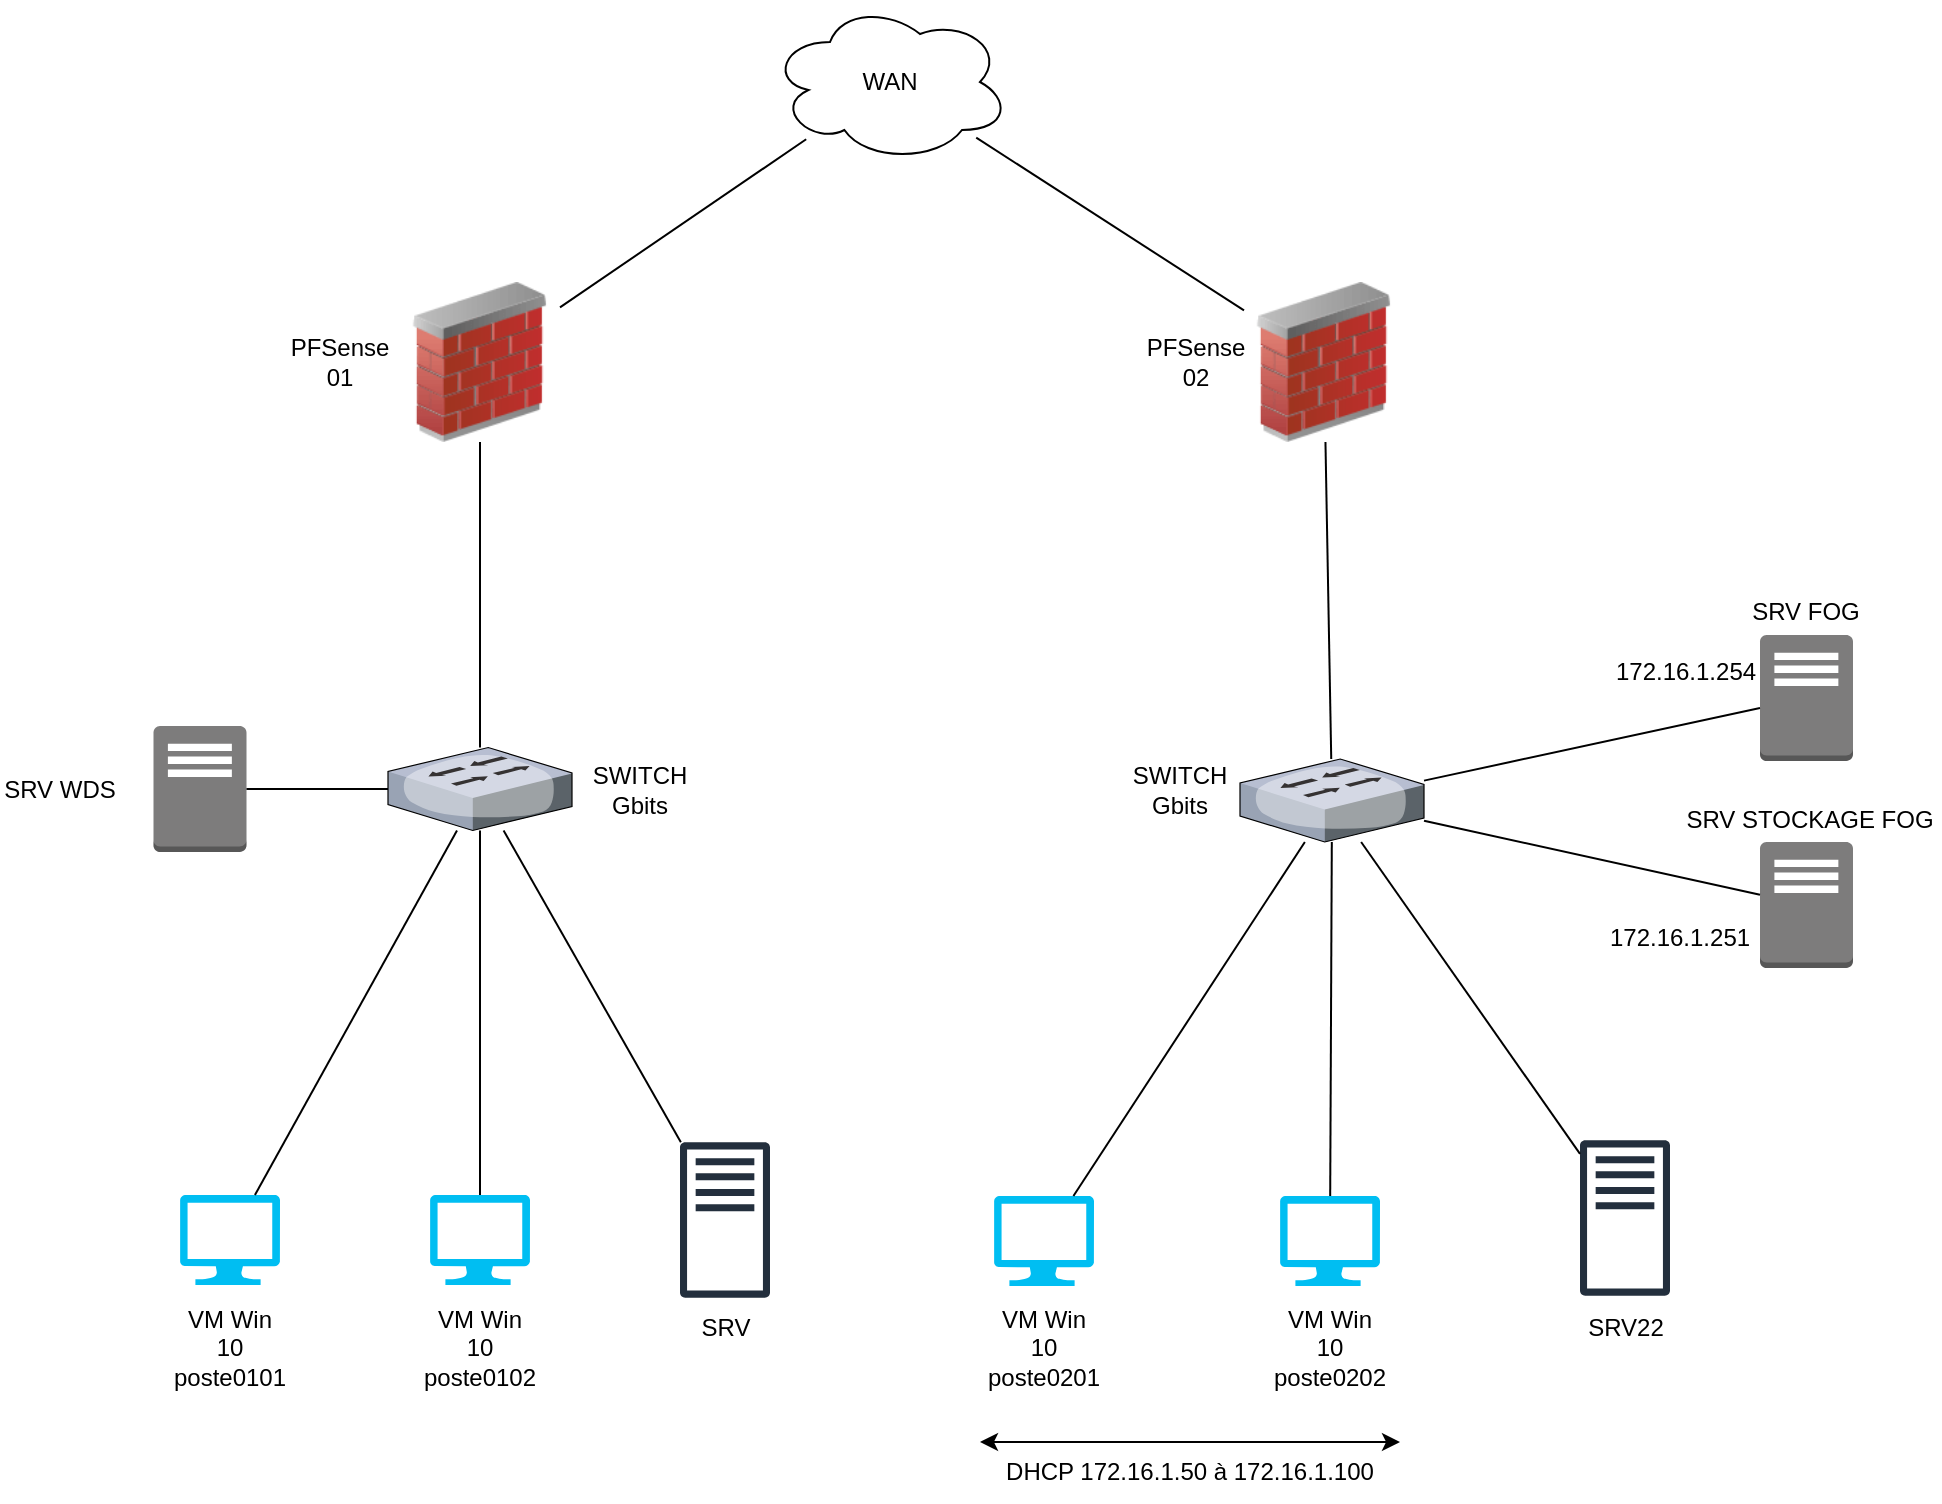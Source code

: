<mxfile version="20.3.0" type="device"><diagram id="wQ1317UZtiNp-N38H1QR" name="Page-1"><mxGraphModel dx="1038" dy="649" grid="1" gridSize="10" guides="1" tooltips="1" connect="1" arrows="1" fold="1" page="1" pageScale="1" pageWidth="1169" pageHeight="827" math="0" shadow="0"><root><mxCell id="0"/><mxCell id="1" parent="0"/><mxCell id="gx0WBs3fYvJM53js56fp-1" value="" style="ellipse;shape=cloud;whiteSpace=wrap;html=1;" vertex="1" parent="1"><mxGeometry x="385" y="20" width="120" height="80" as="geometry"/></mxCell><mxCell id="gx0WBs3fYvJM53js56fp-2" value="" style="image;html=1;image=img/lib/clip_art/networking/Firewall_02_128x128.png" vertex="1" parent="1"><mxGeometry x="200" y="160" width="80" height="80" as="geometry"/></mxCell><mxCell id="gx0WBs3fYvJM53js56fp-3" value="" style="verticalLabelPosition=bottom;sketch=0;aspect=fixed;html=1;verticalAlign=top;strokeColor=none;align=center;outlineConnect=0;shape=mxgraph.citrix.switch;" vertex="1" parent="1"><mxGeometry x="194" y="392.75" width="92" height="41.5" as="geometry"/></mxCell><mxCell id="gx0WBs3fYvJM53js56fp-4" value="" style="image;html=1;image=img/lib/clip_art/networking/Firewall_02_128x128.png" vertex="1" parent="1"><mxGeometry x="622" y="160" width="80" height="80" as="geometry"/></mxCell><mxCell id="gx0WBs3fYvJM53js56fp-5" value="" style="verticalLabelPosition=bottom;sketch=0;aspect=fixed;html=1;verticalAlign=top;strokeColor=none;align=center;outlineConnect=0;shape=mxgraph.citrix.switch;" vertex="1" parent="1"><mxGeometry x="620" y="398.5" width="92" height="41.5" as="geometry"/></mxCell><mxCell id="gx0WBs3fYvJM53js56fp-6" value="" style="outlineConnect=0;dashed=0;verticalLabelPosition=bottom;verticalAlign=top;align=center;html=1;shape=mxgraph.aws3.traditional_server;fillColor=#7D7C7C;gradientColor=none;" vertex="1" parent="1"><mxGeometry x="76.75" y="382" width="46.5" height="63" as="geometry"/></mxCell><mxCell id="gx0WBs3fYvJM53js56fp-7" value="" style="outlineConnect=0;dashed=0;verticalLabelPosition=bottom;verticalAlign=top;align=center;html=1;shape=mxgraph.aws3.traditional_server;fillColor=#7D7C7C;gradientColor=none;" vertex="1" parent="1"><mxGeometry x="880" y="336.5" width="46.5" height="63" as="geometry"/></mxCell><mxCell id="gx0WBs3fYvJM53js56fp-8" value="" style="sketch=0;outlineConnect=0;fontColor=#232F3E;gradientColor=none;fillColor=#232F3D;strokeColor=none;dashed=0;verticalLabelPosition=bottom;verticalAlign=top;align=center;html=1;fontSize=12;fontStyle=0;aspect=fixed;pointerEvents=1;shape=mxgraph.aws4.traditional_server;" vertex="1" parent="1"><mxGeometry x="340" y="590" width="45" height="78" as="geometry"/></mxCell><mxCell id="gx0WBs3fYvJM53js56fp-9" value="" style="verticalLabelPosition=bottom;html=1;verticalAlign=top;align=center;strokeColor=none;fillColor=#00BEF2;shape=mxgraph.azure.computer;pointerEvents=1;" vertex="1" parent="1"><mxGeometry x="90" y="616.5" width="50" height="45" as="geometry"/></mxCell><mxCell id="gx0WBs3fYvJM53js56fp-10" value="" style="verticalLabelPosition=bottom;html=1;verticalAlign=top;align=center;strokeColor=none;fillColor=#00BEF2;shape=mxgraph.azure.computer;pointerEvents=1;" vertex="1" parent="1"><mxGeometry x="215" y="616.5" width="50" height="45" as="geometry"/></mxCell><mxCell id="gx0WBs3fYvJM53js56fp-11" value="" style="verticalLabelPosition=bottom;html=1;verticalAlign=top;align=center;strokeColor=none;fillColor=#00BEF2;shape=mxgraph.azure.computer;pointerEvents=1;" vertex="1" parent="1"><mxGeometry x="497" y="617" width="50" height="45" as="geometry"/></mxCell><mxCell id="gx0WBs3fYvJM53js56fp-12" value="" style="endArrow=none;html=1;rounded=0;" edge="1" parent="1" source="gx0WBs3fYvJM53js56fp-2" target="gx0WBs3fYvJM53js56fp-1"><mxGeometry width="50" height="50" relative="1" as="geometry"><mxPoint x="500" y="560" as="sourcePoint"/><mxPoint x="550" y="510" as="targetPoint"/></mxGeometry></mxCell><mxCell id="gx0WBs3fYvJM53js56fp-13" value="" style="endArrow=none;html=1;rounded=0;" edge="1" parent="1" source="gx0WBs3fYvJM53js56fp-4" target="gx0WBs3fYvJM53js56fp-1"><mxGeometry width="50" height="50" relative="1" as="geometry"><mxPoint x="500" y="360" as="sourcePoint"/><mxPoint x="550" y="310" as="targetPoint"/></mxGeometry></mxCell><mxCell id="gx0WBs3fYvJM53js56fp-14" value="" style="endArrow=none;html=1;rounded=0;" edge="1" parent="1" source="gx0WBs3fYvJM53js56fp-5" target="gx0WBs3fYvJM53js56fp-4"><mxGeometry width="50" height="50" relative="1" as="geometry"><mxPoint x="500" y="360" as="sourcePoint"/><mxPoint x="550" y="310" as="targetPoint"/></mxGeometry></mxCell><mxCell id="gx0WBs3fYvJM53js56fp-15" value="" style="endArrow=none;html=1;rounded=0;" edge="1" parent="1" source="gx0WBs3fYvJM53js56fp-2" target="gx0WBs3fYvJM53js56fp-3"><mxGeometry width="50" height="50" relative="1" as="geometry"><mxPoint x="500" y="360" as="sourcePoint"/><mxPoint x="290" y="290" as="targetPoint"/></mxGeometry></mxCell><mxCell id="gx0WBs3fYvJM53js56fp-16" value="" style="endArrow=none;html=1;rounded=0;" edge="1" parent="1" source="gx0WBs3fYvJM53js56fp-5" target="gx0WBs3fYvJM53js56fp-7"><mxGeometry width="50" height="50" relative="1" as="geometry"><mxPoint x="610" y="420" as="sourcePoint"/><mxPoint x="550" y="310" as="targetPoint"/></mxGeometry></mxCell><mxCell id="gx0WBs3fYvJM53js56fp-17" value="" style="endArrow=none;html=1;rounded=0;" edge="1" parent="1" source="gx0WBs3fYvJM53js56fp-6" target="gx0WBs3fYvJM53js56fp-3"><mxGeometry width="50" height="50" relative="1" as="geometry"><mxPoint x="320" y="400" as="sourcePoint"/><mxPoint x="410" y="400" as="targetPoint"/></mxGeometry></mxCell><mxCell id="gx0WBs3fYvJM53js56fp-18" value="" style="endArrow=none;html=1;rounded=0;" edge="1" parent="1" source="gx0WBs3fYvJM53js56fp-11" target="gx0WBs3fYvJM53js56fp-5"><mxGeometry width="50" height="50" relative="1" as="geometry"><mxPoint x="500" y="560" as="sourcePoint"/><mxPoint x="550" y="510" as="targetPoint"/></mxGeometry></mxCell><mxCell id="gx0WBs3fYvJM53js56fp-19" value="" style="endArrow=none;html=1;rounded=0;" edge="1" parent="1" source="gx0WBs3fYvJM53js56fp-8" target="gx0WBs3fYvJM53js56fp-3"><mxGeometry width="50" height="50" relative="1" as="geometry"><mxPoint x="500" y="560" as="sourcePoint"/><mxPoint x="550" y="510" as="targetPoint"/></mxGeometry></mxCell><mxCell id="gx0WBs3fYvJM53js56fp-20" value="" style="endArrow=none;html=1;rounded=0;" edge="1" parent="1" source="gx0WBs3fYvJM53js56fp-10" target="gx0WBs3fYvJM53js56fp-3"><mxGeometry width="50" height="50" relative="1" as="geometry"><mxPoint x="500" y="560" as="sourcePoint"/><mxPoint x="550" y="510" as="targetPoint"/></mxGeometry></mxCell><mxCell id="gx0WBs3fYvJM53js56fp-21" value="" style="endArrow=none;html=1;rounded=0;" edge="1" parent="1" source="gx0WBs3fYvJM53js56fp-9" target="gx0WBs3fYvJM53js56fp-3"><mxGeometry width="50" height="50" relative="1" as="geometry"><mxPoint x="500" y="560" as="sourcePoint"/><mxPoint x="550" y="510" as="targetPoint"/></mxGeometry></mxCell><mxCell id="gx0WBs3fYvJM53js56fp-22" value="WAN" style="text;html=1;strokeColor=none;fillColor=none;align=center;verticalAlign=middle;whiteSpace=wrap;rounded=0;" vertex="1" parent="1"><mxGeometry x="415" y="45" width="60" height="30" as="geometry"/></mxCell><mxCell id="gx0WBs3fYvJM53js56fp-23" value="PFSense 01" style="text;html=1;strokeColor=none;fillColor=none;align=center;verticalAlign=middle;whiteSpace=wrap;rounded=0;" vertex="1" parent="1"><mxGeometry x="140" y="185" width="60" height="30" as="geometry"/></mxCell><mxCell id="gx0WBs3fYvJM53js56fp-24" value="PFSense 02" style="text;html=1;strokeColor=none;fillColor=none;align=center;verticalAlign=middle;whiteSpace=wrap;rounded=0;" vertex="1" parent="1"><mxGeometry x="568" y="185" width="60" height="30" as="geometry"/></mxCell><mxCell id="gx0WBs3fYvJM53js56fp-25" value="SRV WDS" style="text;html=1;strokeColor=none;fillColor=none;align=center;verticalAlign=middle;whiteSpace=wrap;rounded=0;" vertex="1" parent="1"><mxGeometry y="398.5" width="60" height="30" as="geometry"/></mxCell><mxCell id="gx0WBs3fYvJM53js56fp-26" value="SRV FOG" style="text;html=1;strokeColor=none;fillColor=none;align=center;verticalAlign=middle;whiteSpace=wrap;rounded=0;" vertex="1" parent="1"><mxGeometry x="873.25" y="310" width="60" height="30" as="geometry"/></mxCell><mxCell id="gx0WBs3fYvJM53js56fp-27" value="VM Win 10 poste0101" style="text;html=1;strokeColor=none;fillColor=none;align=center;verticalAlign=middle;whiteSpace=wrap;rounded=0;" vertex="1" parent="1"><mxGeometry x="85" y="678" width="60" height="30" as="geometry"/></mxCell><mxCell id="gx0WBs3fYvJM53js56fp-28" value="VM Win 10 &lt;br&gt;poste0102" style="text;html=1;strokeColor=none;fillColor=none;align=center;verticalAlign=middle;whiteSpace=wrap;rounded=0;" vertex="1" parent="1"><mxGeometry x="210" y="678" width="60" height="30" as="geometry"/></mxCell><mxCell id="gx0WBs3fYvJM53js56fp-29" value="SRV" style="text;html=1;strokeColor=none;fillColor=none;align=center;verticalAlign=middle;whiteSpace=wrap;rounded=0;" vertex="1" parent="1"><mxGeometry x="332.5" y="668" width="60" height="30" as="geometry"/></mxCell><mxCell id="gx0WBs3fYvJM53js56fp-30" value="VM Win 10 poste0201" style="text;html=1;strokeColor=none;fillColor=none;align=center;verticalAlign=middle;whiteSpace=wrap;rounded=0;" vertex="1" parent="1"><mxGeometry x="492" y="678" width="60" height="30" as="geometry"/></mxCell><mxCell id="gx0WBs3fYvJM53js56fp-31" value="" style="verticalLabelPosition=bottom;html=1;verticalAlign=top;align=center;strokeColor=none;fillColor=#00BEF2;shape=mxgraph.azure.computer;pointerEvents=1;" vertex="1" parent="1"><mxGeometry x="640" y="617" width="50" height="45" as="geometry"/></mxCell><mxCell id="gx0WBs3fYvJM53js56fp-32" value="" style="sketch=0;outlineConnect=0;fontColor=#232F3E;gradientColor=none;fillColor=#232F3D;strokeColor=none;dashed=0;verticalLabelPosition=bottom;verticalAlign=top;align=center;html=1;fontSize=12;fontStyle=0;aspect=fixed;pointerEvents=1;shape=mxgraph.aws4.traditional_server;" vertex="1" parent="1"><mxGeometry x="790" y="589" width="45" height="78" as="geometry"/></mxCell><mxCell id="gx0WBs3fYvJM53js56fp-33" value="VM Win 10 poste0202" style="text;html=1;strokeColor=none;fillColor=none;align=center;verticalAlign=middle;whiteSpace=wrap;rounded=0;" vertex="1" parent="1"><mxGeometry x="635" y="678" width="60" height="30" as="geometry"/></mxCell><mxCell id="gx0WBs3fYvJM53js56fp-34" value="SRV22" style="text;html=1;strokeColor=none;fillColor=none;align=center;verticalAlign=middle;whiteSpace=wrap;rounded=0;" vertex="1" parent="1"><mxGeometry x="782.5" y="668" width="60" height="30" as="geometry"/></mxCell><mxCell id="gx0WBs3fYvJM53js56fp-35" value="" style="endArrow=none;html=1;rounded=0;" edge="1" parent="1" source="gx0WBs3fYvJM53js56fp-31" target="gx0WBs3fYvJM53js56fp-5"><mxGeometry width="50" height="50" relative="1" as="geometry"><mxPoint x="500" y="440" as="sourcePoint"/><mxPoint x="550" y="390" as="targetPoint"/></mxGeometry></mxCell><mxCell id="gx0WBs3fYvJM53js56fp-36" value="" style="endArrow=none;html=1;rounded=0;" edge="1" parent="1" source="gx0WBs3fYvJM53js56fp-5" target="gx0WBs3fYvJM53js56fp-32"><mxGeometry width="50" height="50" relative="1" as="geometry"><mxPoint x="500" y="440" as="sourcePoint"/><mxPoint x="550" y="390" as="targetPoint"/></mxGeometry></mxCell><mxCell id="gx0WBs3fYvJM53js56fp-37" value="SWITCH Gbits" style="text;html=1;strokeColor=none;fillColor=none;align=center;verticalAlign=middle;whiteSpace=wrap;rounded=0;" vertex="1" parent="1"><mxGeometry x="290" y="399" width="60" height="30" as="geometry"/></mxCell><mxCell id="gx0WBs3fYvJM53js56fp-38" value="SWITCH Gbits" style="text;html=1;strokeColor=none;fillColor=none;align=center;verticalAlign=middle;whiteSpace=wrap;rounded=0;" vertex="1" parent="1"><mxGeometry x="560" y="399" width="60" height="30" as="geometry"/></mxCell><mxCell id="gx0WBs3fYvJM53js56fp-39" value="172.16.1.254" style="text;html=1;strokeColor=none;fillColor=none;align=center;verticalAlign=middle;whiteSpace=wrap;rounded=0;" vertex="1" parent="1"><mxGeometry x="813.25" y="340" width="60" height="30" as="geometry"/></mxCell><mxCell id="gx0WBs3fYvJM53js56fp-40" value="" style="outlineConnect=0;dashed=0;verticalLabelPosition=bottom;verticalAlign=top;align=center;html=1;shape=mxgraph.aws3.traditional_server;fillColor=#7D7C7C;gradientColor=none;" vertex="1" parent="1"><mxGeometry x="880" y="440" width="46.5" height="63" as="geometry"/></mxCell><mxCell id="gx0WBs3fYvJM53js56fp-41" value="" style="endArrow=none;html=1;rounded=0;" edge="1" parent="1" source="gx0WBs3fYvJM53js56fp-5" target="gx0WBs3fYvJM53js56fp-40"><mxGeometry width="50" height="50" relative="1" as="geometry"><mxPoint x="500" y="540" as="sourcePoint"/><mxPoint x="550" y="490" as="targetPoint"/></mxGeometry></mxCell><mxCell id="gx0WBs3fYvJM53js56fp-42" value="172.16.1.251" style="text;html=1;strokeColor=none;fillColor=none;align=center;verticalAlign=middle;whiteSpace=wrap;rounded=0;" vertex="1" parent="1"><mxGeometry x="810" y="473" width="60" height="30" as="geometry"/></mxCell><mxCell id="gx0WBs3fYvJM53js56fp-44" value="SRV STOCKAGE FOG" style="text;html=1;strokeColor=none;fillColor=none;align=center;verticalAlign=middle;whiteSpace=wrap;rounded=0;" vertex="1" parent="1"><mxGeometry x="840" y="414" width="130" height="30" as="geometry"/></mxCell><mxCell id="gx0WBs3fYvJM53js56fp-45" value="" style="endArrow=classic;startArrow=classic;html=1;rounded=0;" edge="1" parent="1"><mxGeometry width="50" height="50" relative="1" as="geometry"><mxPoint x="490" y="740" as="sourcePoint"/><mxPoint x="700" y="740" as="targetPoint"/></mxGeometry></mxCell><mxCell id="gx0WBs3fYvJM53js56fp-46" value="DHCP 172.16.1.50 à 172.16.1.100" style="text;html=1;strokeColor=none;fillColor=none;align=center;verticalAlign=middle;whiteSpace=wrap;rounded=0;" vertex="1" parent="1"><mxGeometry x="500" y="740" width="190" height="30" as="geometry"/></mxCell></root></mxGraphModel></diagram></mxfile>